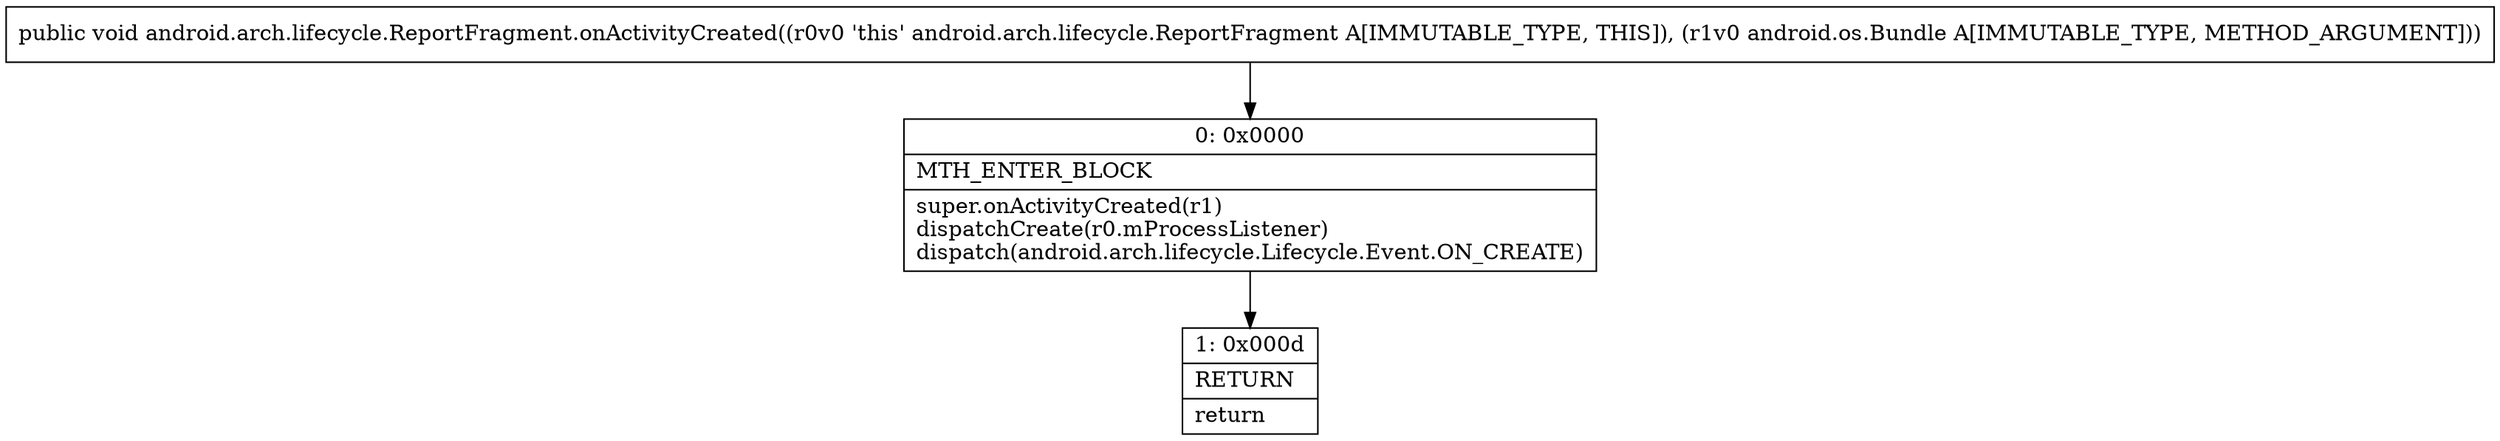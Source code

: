 digraph "CFG forandroid.arch.lifecycle.ReportFragment.onActivityCreated(Landroid\/os\/Bundle;)V" {
Node_0 [shape=record,label="{0\:\ 0x0000|MTH_ENTER_BLOCK\l|super.onActivityCreated(r1)\ldispatchCreate(r0.mProcessListener)\ldispatch(android.arch.lifecycle.Lifecycle.Event.ON_CREATE)\l}"];
Node_1 [shape=record,label="{1\:\ 0x000d|RETURN\l|return\l}"];
MethodNode[shape=record,label="{public void android.arch.lifecycle.ReportFragment.onActivityCreated((r0v0 'this' android.arch.lifecycle.ReportFragment A[IMMUTABLE_TYPE, THIS]), (r1v0 android.os.Bundle A[IMMUTABLE_TYPE, METHOD_ARGUMENT])) }"];
MethodNode -> Node_0;
Node_0 -> Node_1;
}

